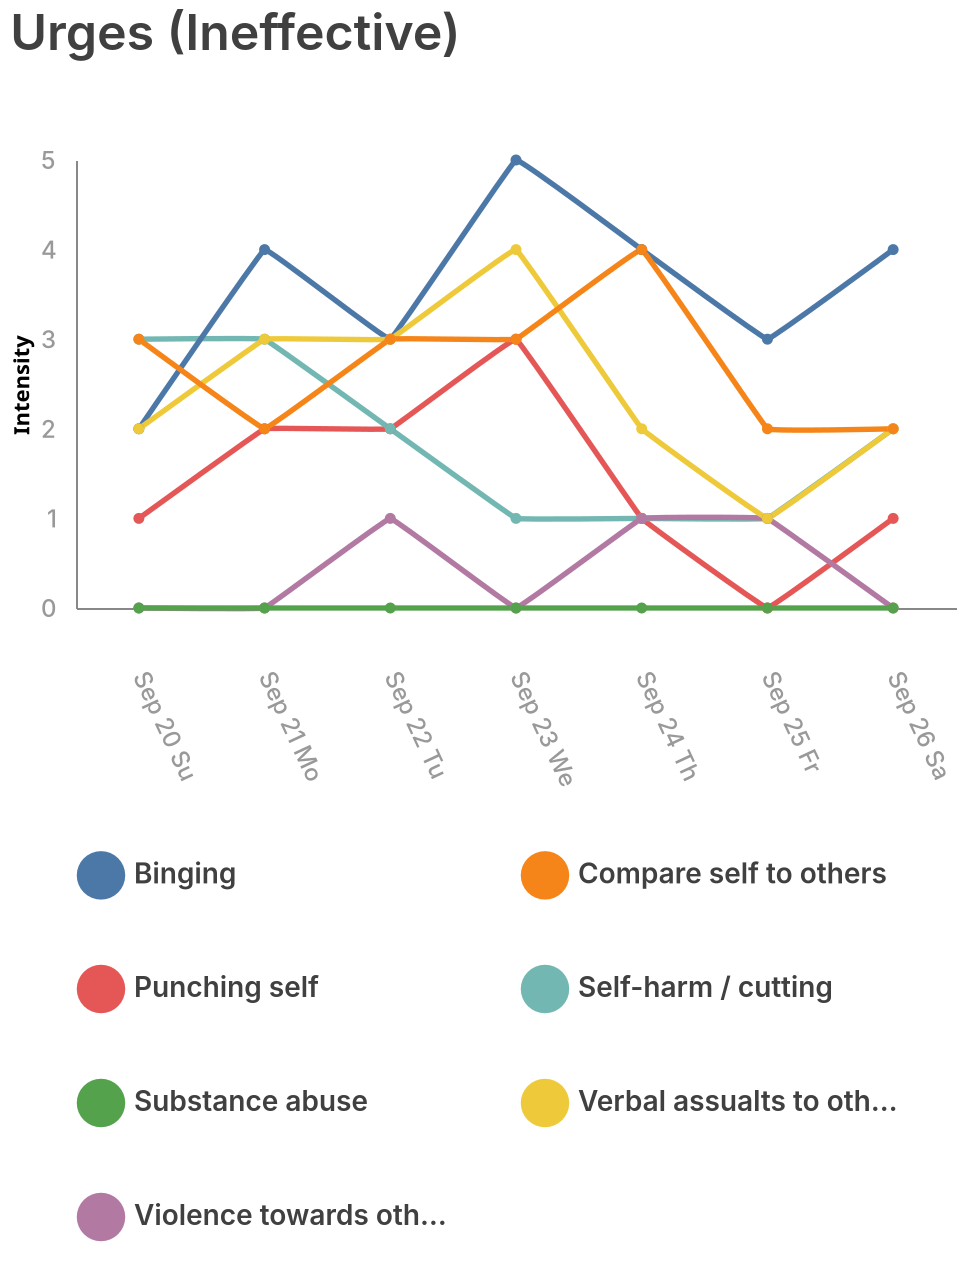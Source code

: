 {
  "$schema": "https://vega.github.io/schema/vega-lite/v5.json",
  "description": "A basic line chart example.",
  "width": 440,
  "height": 224,
  "padding": 5,
  "title": "Urges (Ineffective)",
  "data": {
    "values": [
      {
        "value": 1,
        "date": "2020-09-20",
        "symbol": "Punching self"
      },
      {
        "value": 3,
        "date": "2020-09-20",
        "symbol": "Self-harm / cutting"
      },
      {
        "value": 2,
        "date": "2020-09-20",
        "symbol": "Binging"
      },
      {
        "value": 0,
        "date": "2020-09-20",
        "symbol": "Violence towards others"
      },
      {
        "value": 2,
        "date": "2020-09-20",
        "symbol": "Verbal assualts to others"
      },
      {
        "value": 3,
        "date": "2020-09-20",
        "symbol": "Compare self to others"
      },
      {
        "value": 0,
        "date": "2020-09-20",
        "symbol": "Substance abuse"
      },
      {
        "value": 2,
        "date": "2020-09-21",
        "symbol": "Punching self"
      },
      {
        "value": 3,
        "date": "2020-09-21",
        "symbol": "Self-harm / cutting"
      },
      {
        "value": 4,
        "date": "2020-09-21",
        "symbol": "Binging"
      },
      {
        "value": 0,
        "date": "2020-09-21",
        "symbol": "Violence towards others"
      },
      {
        "value": 3,
        "date": "2020-09-21",
        "symbol": "Verbal assualts to others"
      },
      {
        "value": 2,
        "date": "2020-09-21",
        "symbol": "Compare self to others"
      },
      {
        "value": 0,
        "date": "2020-09-21",
        "symbol": "Substance abuse"
      },
      {
        "value": 2,
        "date": "2020-09-22",
        "symbol": "Punching self"
      },
      {
        "value": 2,
        "date": "2020-09-22",
        "symbol": "Self-harm / cutting"
      },
      {
        "value": 3,
        "date": "2020-09-22",
        "symbol": "Binging"
      },
      {
        "value": 1,
        "date": "2020-09-22",
        "symbol": "Violence towards others"
      },
      {
        "value": 3,
        "date": "2020-09-22",
        "symbol": "Verbal assualts to others"
      },
      {
        "value": 3,
        "date": "2020-09-22",
        "symbol": "Compare self to others"
      },
      {
        "value": 0,
        "date": "2020-09-22",
        "symbol": "Substance abuse"
      },
      {
        "value": 3,
        "date": "2020-09-23",
        "symbol": "Punching self"
      },
      {
        "value": 1,
        "date": "2020-09-23",
        "symbol": "Self-harm / cutting"
      },
      {
        "value": 5,
        "date": "2020-09-23",
        "symbol": "Binging"
      },
      {
        "value": 0,
        "date": "2020-09-23",
        "symbol": "Violence towards others"
      },
      {
        "value": 4,
        "date": "2020-09-23",
        "symbol": "Verbal assualts to others"
      },
      {
        "value": 3,
        "date": "2020-09-23",
        "symbol": "Compare self to others"
      },
      {
        "value": 0,
        "date": "2020-09-23",
        "symbol": "Substance abuse"
      },
      {
        "value": 1,
        "date": "2020-09-24",
        "symbol": "Punching self"
      },
      {
        "value": 1,
        "date": "2020-09-24",
        "symbol": "Self-harm / cutting"
      },
      {
        "value": 4,
        "date": "2020-09-24",
        "symbol": "Binging"
      },
      {
        "value": 1,
        "date": "2020-09-24",
        "symbol": "Violence towards others"
      },
      {
        "value": 2,
        "date": "2020-09-24",
        "symbol": "Verbal assualts to others"
      },
      {
        "value": 4,
        "date": "2020-09-24",
        "symbol": "Compare self to others"
      },
      {
        "value": 0,
        "date": "2020-09-24",
        "symbol": "Substance abuse"
      },
      {
        "value": 0,
        "date": "2020-09-25",
        "symbol": "Punching self"
      },
      {
        "value": 1,
        "date": "2020-09-25",
        "symbol": "Self-harm / cutting"
      },
      {
        "value": 3,
        "date": "2020-09-25",
        "symbol": "Binging"
      },
      {
        "value": 1,
        "date": "2020-09-25",
        "symbol": "Violence towards others"
      },
      {
        "value": 1,
        "date": "2020-09-25",
        "symbol": "Verbal assualts to others"
      },
      {
        "value": 2,
        "date": "2020-09-25",
        "symbol": "Compare self to others"
      },
      {
        "value": 0,
        "date": "2020-09-25",
        "symbol": "Substance abuse"
      },
      {
        "value": 1,
        "date": "2020-09-26",
        "symbol": "Punching self"
      },
      {
        "value": 2,
        "date": "2020-09-26",
        "symbol": "Self-harm / cutting"
      },
      {
        "value": 4,
        "date": "2020-09-26",
        "symbol": "Binging"
      },
      {
        "value": 0,
        "date": "2020-09-26",
        "symbol": "Violence towards others"
      },
      {
        "value": 2,
        "date": "2020-09-26",
        "symbol": "Verbal assualts to others"
      },
      {
        "value": 2,
        "date": "2020-09-26",
        "symbol": "Compare self to others"
      },
      {
        "value": 0,
        "date": "2020-09-26",
        "symbol": "Substance abuse"
      }
    ]
  },
  "config": {
    "view": {
      "stroke": "transparent"
    },
    "title": {
      "color": "rgba(0, 0, 0, 0.75)",
      "fontSize": 25,
      "font": "Inter",
      "fontWeight": 600,
      "align": "left",
      "anchor": "start",
      "dy": -40
    },
    "legend": {
      "title": null,
      "orient": "bottom",
      "columns": 2,
      "labelColor": "rgba(0, 0, 0, 0.75)",
      "labelFont": "Inter",
      "labelFontSize": 14,
      "labelFontWeight": 600,
      "rowPadding": 20,
      "columnPadding": 30,
      "symbolStrokeWidth": 12,
      "symbolSize": 150,
      "symbolType": "circle",
      "offset": 30
    },
    "axisX": {
      "orient": "bottom",
      "format": "%b %d %a",
      "labelColor": "rgba(0, 0, 0, 0.4)",
      "labelFont": "Inter",
      "labelFontWeight": 500,
      "labelFontSize": 12,
      "ticks": false,
      "labelExpr": "substring(datum.label, 0, 9)",
      "labelPadding": 32,
      "title": "Date",
      "grid": false
    },
    "axisY": {
      "orient": "left",
      "tickCount": 5,
      "labelColor": "rgba(0, 0, 0, 0.4)",
      "labelFont": "Inter",
      "labelFontWeight": 500,
      "labelFontSize": 12,
      "ticks": false,
      "labelPadding": 10,
      "title": null,
      "grid": false
    }
  },
  "mark": {
    "type": "line",
    "interpolate": "cardinal",
    "tension": 0.9,
    "point": true
  },
  "selection": {
    "symbol": {
      "type": "multi",
      "fields": [
        "symbol"
      ],
      "bind": "legend",
      "toggle": "true"
    }
  },
  "encoding": {
    "x": {
      "field": "date",
      "axis": {
        "labelAngle": 65
      },
      "type": "ordinal",
      "timeUnit": "yearmonthdate"
    },
    "y": {
      "field": "value",
      "title": "Intensity",
      "type": "quantitative"
    },
    "color": {
      "field": "symbol",
      "type": "nominal"
    },
    "strokeWidth": {
      "value": 2.7
    },
    "opacity": {
      "condition": {
        "selection": "symbol",
        "value": 1
      },
      "value": 0
    }
  }
}